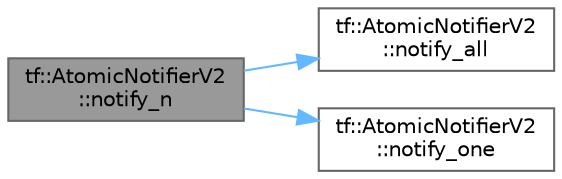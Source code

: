 digraph "tf::AtomicNotifierV2::notify_n"
{
 // LATEX_PDF_SIZE
  bgcolor="transparent";
  edge [fontname=Helvetica,fontsize=10,labelfontname=Helvetica,labelfontsize=10];
  node [fontname=Helvetica,fontsize=10,shape=box,height=0.2,width=0.4];
  rankdir="LR";
  Node1 [id="Node000001",label="tf::AtomicNotifierV2\l::notify_n",height=0.2,width=0.4,color="gray40", fillcolor="grey60", style="filled", fontcolor="black",tooltip=" "];
  Node1 -> Node2 [id="edge1_Node000001_Node000002",color="steelblue1",style="solid",tooltip=" "];
  Node2 [id="Node000002",label="tf::AtomicNotifierV2\l::notify_all",height=0.2,width=0.4,color="grey40", fillcolor="white", style="filled",URL="$classtf_1_1_atomic_notifier_v2.html#abb70f8e70fcfe782d7d1d264c83f579c",tooltip=" "];
  Node1 -> Node3 [id="edge2_Node000001_Node000003",color="steelblue1",style="solid",tooltip=" "];
  Node3 [id="Node000003",label="tf::AtomicNotifierV2\l::notify_one",height=0.2,width=0.4,color="grey40", fillcolor="white", style="filled",URL="$classtf_1_1_atomic_notifier_v2.html#a315e4107cd6a48a2b800eb0e094dae7d",tooltip=" "];
}
